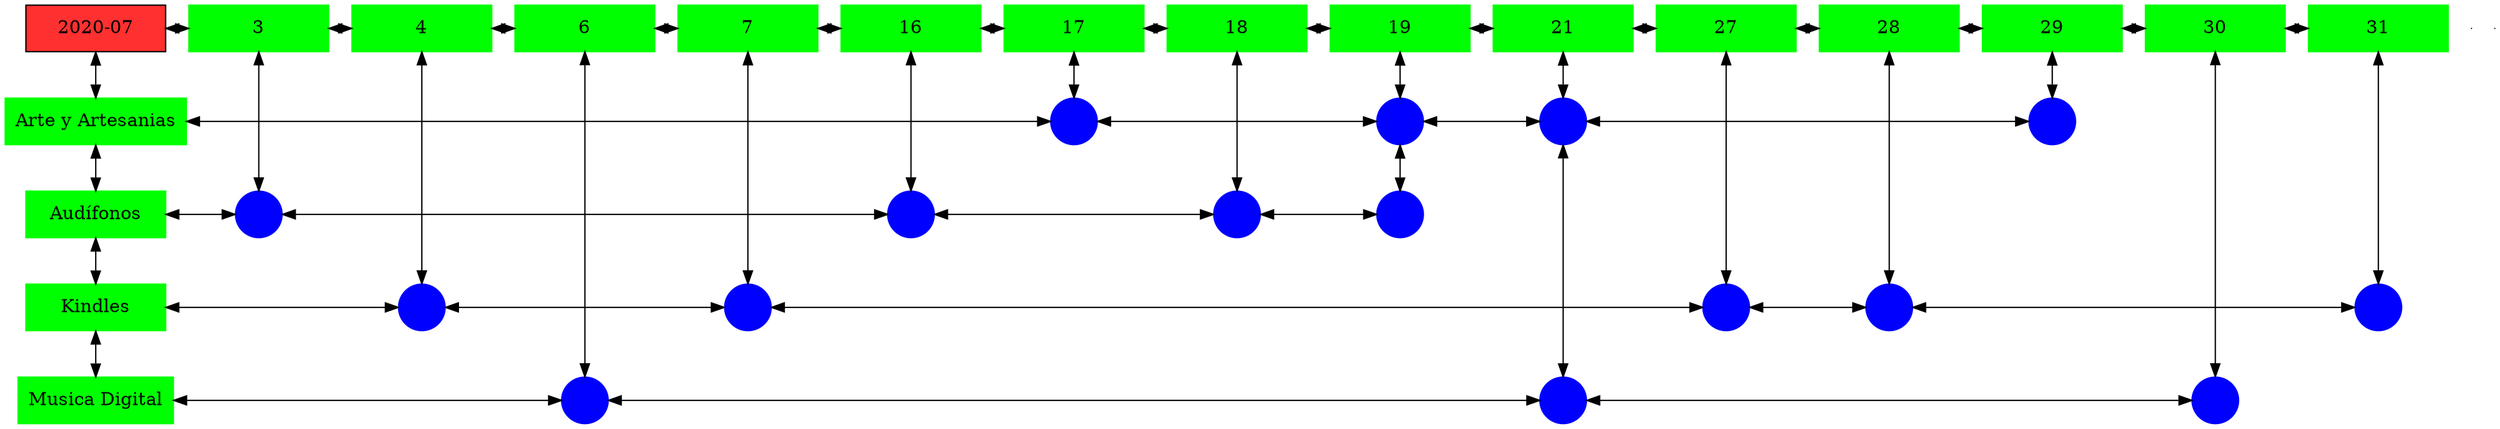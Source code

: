 digraph G{
node[shape="box"];
nodeMt[ label = "2020-07", width = 1.5, style = filled, fillcolor = firebrick1, group = 1 ];
e0[ shape = point, width = 0 ];
e1[ shape = point, width = 0 ];
node0xc001f86230[label="3",color=green,style =filled,width = 1.5 group=3];
nodeMt->node0xc001f86230[dir="both"];
{rank=same;nodeMt;node0xc001f86230;}
node0xc001f227d0[label="4",color=green,style =filled,width = 1.5 group=4];
node0xc001f86230->node0xc001f227d0[dir="both"];
{rank=same;node0xc001f86230;node0xc001f227d0;}
node0xc00207f630[label="6",color=green,style =filled,width = 1.5 group=6];
node0xc001f227d0->node0xc00207f630[dir="both"];
{rank=same;node0xc001f227d0;node0xc00207f630;}
node0xc001ee4820[label="7",color=green,style =filled,width = 1.5 group=7];
node0xc00207f630->node0xc001ee4820[dir="both"];
{rank=same;node0xc00207f630;node0xc001ee4820;}
node0xc001f934f0[label="16",color=green,style =filled,width = 1.5 group=16];
node0xc001ee4820->node0xc001f934f0[dir="both"];
{rank=same;node0xc001ee4820;node0xc001f934f0;}
node0xc0021da1e0[label="17",color=green,style =filled,width = 1.5 group=17];
node0xc001f934f0->node0xc0021da1e0[dir="both"];
{rank=same;node0xc001f934f0;node0xc0021da1e0;}
node0xc0022f6ff0[label="18",color=green,style =filled,width = 1.5 group=18];
node0xc0021da1e0->node0xc0022f6ff0[dir="both"];
{rank=same;node0xc0021da1e0;node0xc0022f6ff0;}
node0xc001f87180[label="19",color=green,style =filled,width = 1.5 group=19];
node0xc0022f6ff0->node0xc001f87180[dir="both"];
{rank=same;node0xc0022f6ff0;node0xc001f87180;}
node0xc001fce230[label="21",color=green,style =filled,width = 1.5 group=21];
node0xc001f87180->node0xc001fce230[dir="both"];
{rank=same;node0xc001f87180;node0xc001fce230;}
node0xc0021b51d0[label="27",color=green,style =filled,width = 1.5 group=27];
node0xc001fce230->node0xc0021b51d0[dir="both"];
{rank=same;node0xc001fce230;node0xc0021b51d0;}
node0xc0020e1db0[label="28",color=green,style =filled,width = 1.5 group=28];
node0xc0021b51d0->node0xc0020e1db0[dir="both"];
{rank=same;node0xc0021b51d0;node0xc0020e1db0;}
node0xc0023088c0[label="29",color=green,style =filled,width = 1.5 group=29];
node0xc0020e1db0->node0xc0023088c0[dir="both"];
{rank=same;node0xc0020e1db0;node0xc0023088c0;}
node0xc0021fdea0[label="30",color=green,style =filled,width = 1.5 group=30];
node0xc0023088c0->node0xc0021fdea0[dir="both"];
{rank=same;node0xc0023088c0;node0xc0021fdea0;}
node0xc0022f7900[label="31",color=green,style =filled,width = 1.5 group=31];
node0xc0021fdea0->node0xc0022f7900[dir="both"];
{rank=same;node0xc0021fdea0;node0xc0022f7900;}
node0xc001f87130[label="Arte y Artesanias",color=green,style =filled width = 1.5 group=1];
node0xc0021d6680[label="",color=blue,style =filled, width = 0.5 group=17 shape=circle];
node0xc001f87130->node0xc0021d6680[dir="both"];
{rank=same;node0xc001f87130;node0xc0021d6680;}
node0xc001f88a80[label="",color=blue,style =filled, width = 0.5 group=19 shape=circle];
node0xc0021d6680->node0xc001f88a80[dir="both"];
{rank=same;node0xc001f88a80;node0xc0021d6680;}
node0xc001fc6c00[label="",color=blue,style =filled, width = 0.5 group=21 shape=circle];
node0xc001f88a80->node0xc001fc6c00[dir="both"];
{rank=same;node0xc001fc6c00;node0xc001f88a80;}
node0xc002304d80[label="",color=blue,style =filled, width = 0.5 group=29 shape=circle];
node0xc001fc6c00->node0xc002304d80[dir="both"];
{rank=same;node0xc002304d80;node0xc001fc6c00;}
node0xc001f861e0[label="Audífonos",color=green,style =filled width = 1.5 group=1];
node0xc001f88080[label="",color=blue,style =filled, width = 0.5 group=3 shape=circle];
node0xc001f861e0->node0xc001f88080[dir="both"];
{rank=same;node0xc001f861e0;node0xc001f88080;}
node0xc001f98180[label="",color=blue,style =filled, width = 0.5 group=16 shape=circle];
node0xc001f88080->node0xc001f98180[dir="both"];
{rank=same;node0xc001f98180;node0xc001f88080;}
node0xc0022f1680[label="",color=blue,style =filled, width = 0.5 group=18 shape=circle];
node0xc001f98180->node0xc0022f1680[dir="both"];
{rank=same;node0xc0022f1680;node0xc001f98180;}
node0xc002203500[label="",color=blue,style =filled, width = 0.5 group=19 shape=circle];
node0xc0022f1680->node0xc002203500[dir="both"];
{rank=same;node0xc002203500;node0xc0022f1680;}
node0xc001ee47d0[label="Kindles",color=green,style =filled width = 1.5 group=1];
node0xc001f13500[label="",color=blue,style =filled, width = 0.5 group=4 shape=circle];
node0xc001ee47d0->node0xc001f13500[dir="both"];
{rank=same;node0xc001ee47d0;node0xc001f13500;}
node0xc001ee2500[label="",color=blue,style =filled, width = 0.5 group=7 shape=circle];
node0xc001f13500->node0xc001ee2500[dir="both"];
{rank=same;node0xc001ee2500;node0xc001f13500;}
node0xc0021ade00[label="",color=blue,style =filled, width = 0.5 group=27 shape=circle];
node0xc001ee2500->node0xc0021ade00[dir="both"];
{rank=same;node0xc0021ade00;node0xc001ee2500;}
node0xc0020eae80[label="",color=blue,style =filled, width = 0.5 group=28 shape=circle];
node0xc0021ade00->node0xc0020eae80[dir="both"];
{rank=same;node0xc0020eae80;node0xc0021ade00;}
node0xc002304000[label="",color=blue,style =filled, width = 0.5 group=31 shape=circle];
node0xc0020eae80->node0xc002304000[dir="both"];
{rank=same;node0xc002304000;node0xc0020eae80;}
node0xc00207f5e0[label="Musica Digital",color=green,style =filled width = 1.5 group=1];
node0xc00207b700[label="",color=blue,style =filled, width = 0.5 group=6 shape=circle];
node0xc00207f5e0->node0xc00207b700[dir="both"];
{rank=same;node0xc00207f5e0;node0xc00207b700;}
node0xc0021acd00[label="",color=blue,style =filled, width = 0.5 group=21 shape=circle];
node0xc00207b700->node0xc0021acd00[dir="both"];
{rank=same;node0xc0021acd00;node0xc00207b700;}
node0xc002203600[label="",color=blue,style =filled, width = 0.5 group=30 shape=circle];
node0xc0021acd00->node0xc002203600[dir="both"];
{rank=same;node0xc002203600;node0xc0021acd00;}
node0xc001f86230->node0xc001f88080[dir="both"];
node0xc001f227d0->node0xc001f13500[dir="both"];
node0xc00207f630->node0xc00207b700[dir="both"];
node0xc001ee4820->node0xc001ee2500[dir="both"];
node0xc001f934f0->node0xc001f98180[dir="both"];
node0xc0021da1e0->node0xc0021d6680[dir="both"];
node0xc0022f6ff0->node0xc0022f1680[dir="both"];
node0xc001f87180->node0xc001f88a80[dir="both"];
node0xc001f88a80->node0xc002203500[dir="both"];
node0xc001fce230->node0xc001fc6c00[dir="both"];
node0xc001fc6c00->node0xc0021acd00[dir="both"];
node0xc0021b51d0->node0xc0021ade00[dir="both"];
node0xc0020e1db0->node0xc0020eae80[dir="both"];
node0xc0023088c0->node0xc002304d80[dir="both"];
node0xc0021fdea0->node0xc002203600[dir="both"];
node0xc0022f7900->node0xc002304000[dir="both"];
nodeMt->node0xc001f87130[dir="both"];
node0xc001f87130->node0xc001f861e0[dir="both"];
node0xc001f861e0->node0xc001ee47d0[dir="both"];
node0xc001ee47d0->node0xc00207f5e0[dir="both"];
}
